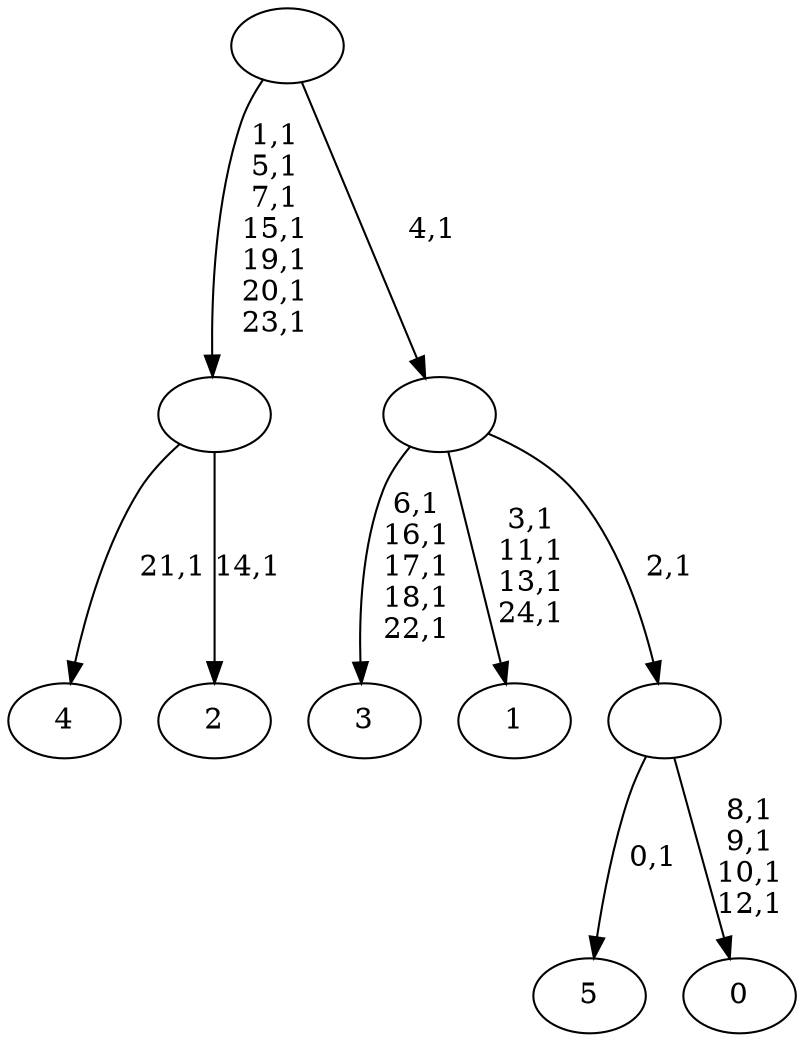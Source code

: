 digraph T {
	31 [label="5"]
	29 [label="4"]
	27 [label="3"]
	21 [label="2"]
	19 [label=""]
	12 [label="1"]
	7 [label="0"]
	2 [label=""]
	1 [label=""]
	0 [label=""]
	19 -> 21 [label="14,1"]
	19 -> 29 [label="21,1"]
	2 -> 7 [label="8,1\n9,1\n10,1\n12,1"]
	2 -> 31 [label="0,1"]
	1 -> 12 [label="3,1\n11,1\n13,1\n24,1"]
	1 -> 27 [label="6,1\n16,1\n17,1\n18,1\n22,1"]
	1 -> 2 [label="2,1"]
	0 -> 19 [label="1,1\n5,1\n7,1\n15,1\n19,1\n20,1\n23,1"]
	0 -> 1 [label="4,1"]
}
